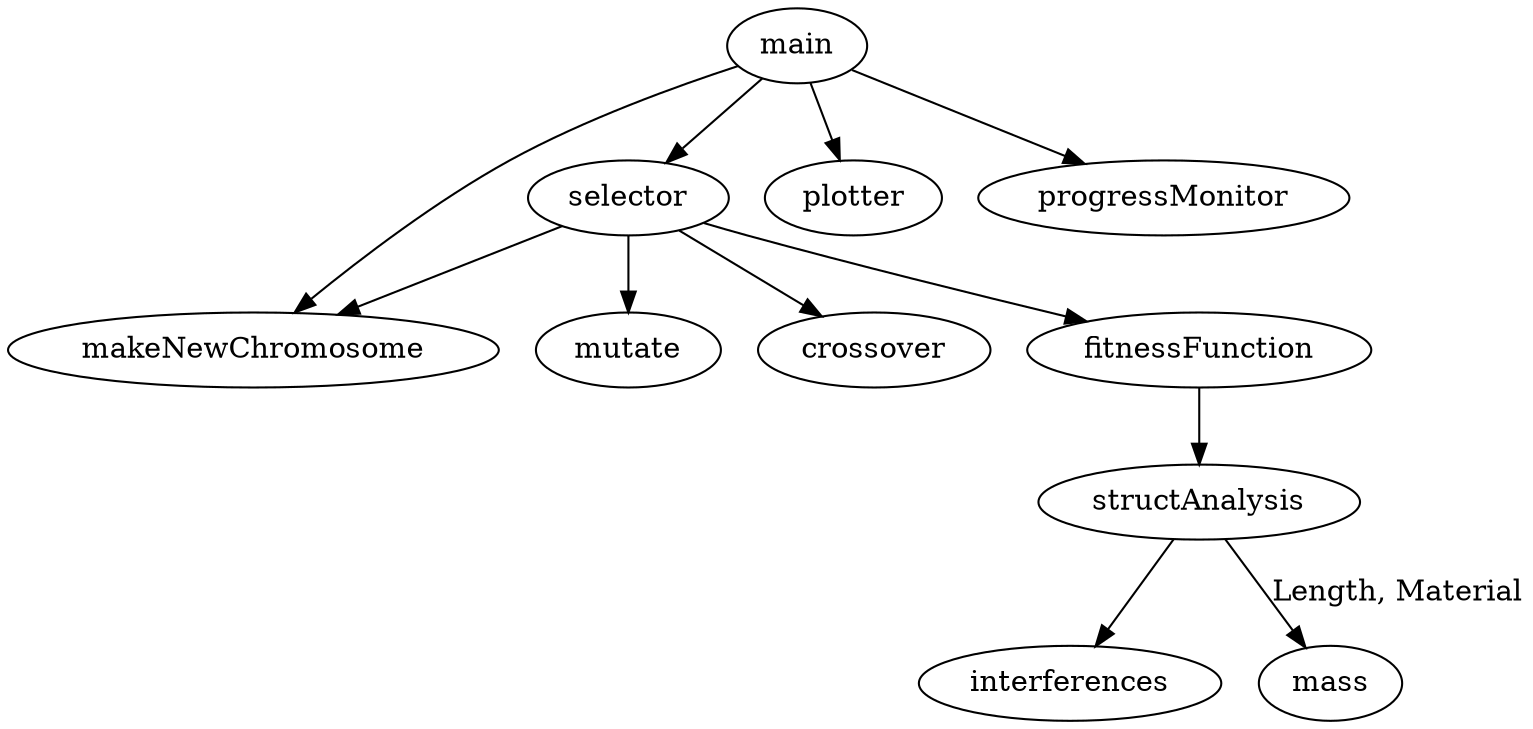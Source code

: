  digraph graphname {
     main -> makeNewChromosome;
     main -> selector;
     selector -> mutate;
     selector -> crossover;
     selector -> makeNewChromosome;
     selector -> fitnessFunction;
     fitnessFunction -> structAnalysis;
     structAnalysis -> interferences;
     structAnalysis -> mass [label="Length, Material"];
     main -> plotter;
     main -> progressMonitor;


 }
